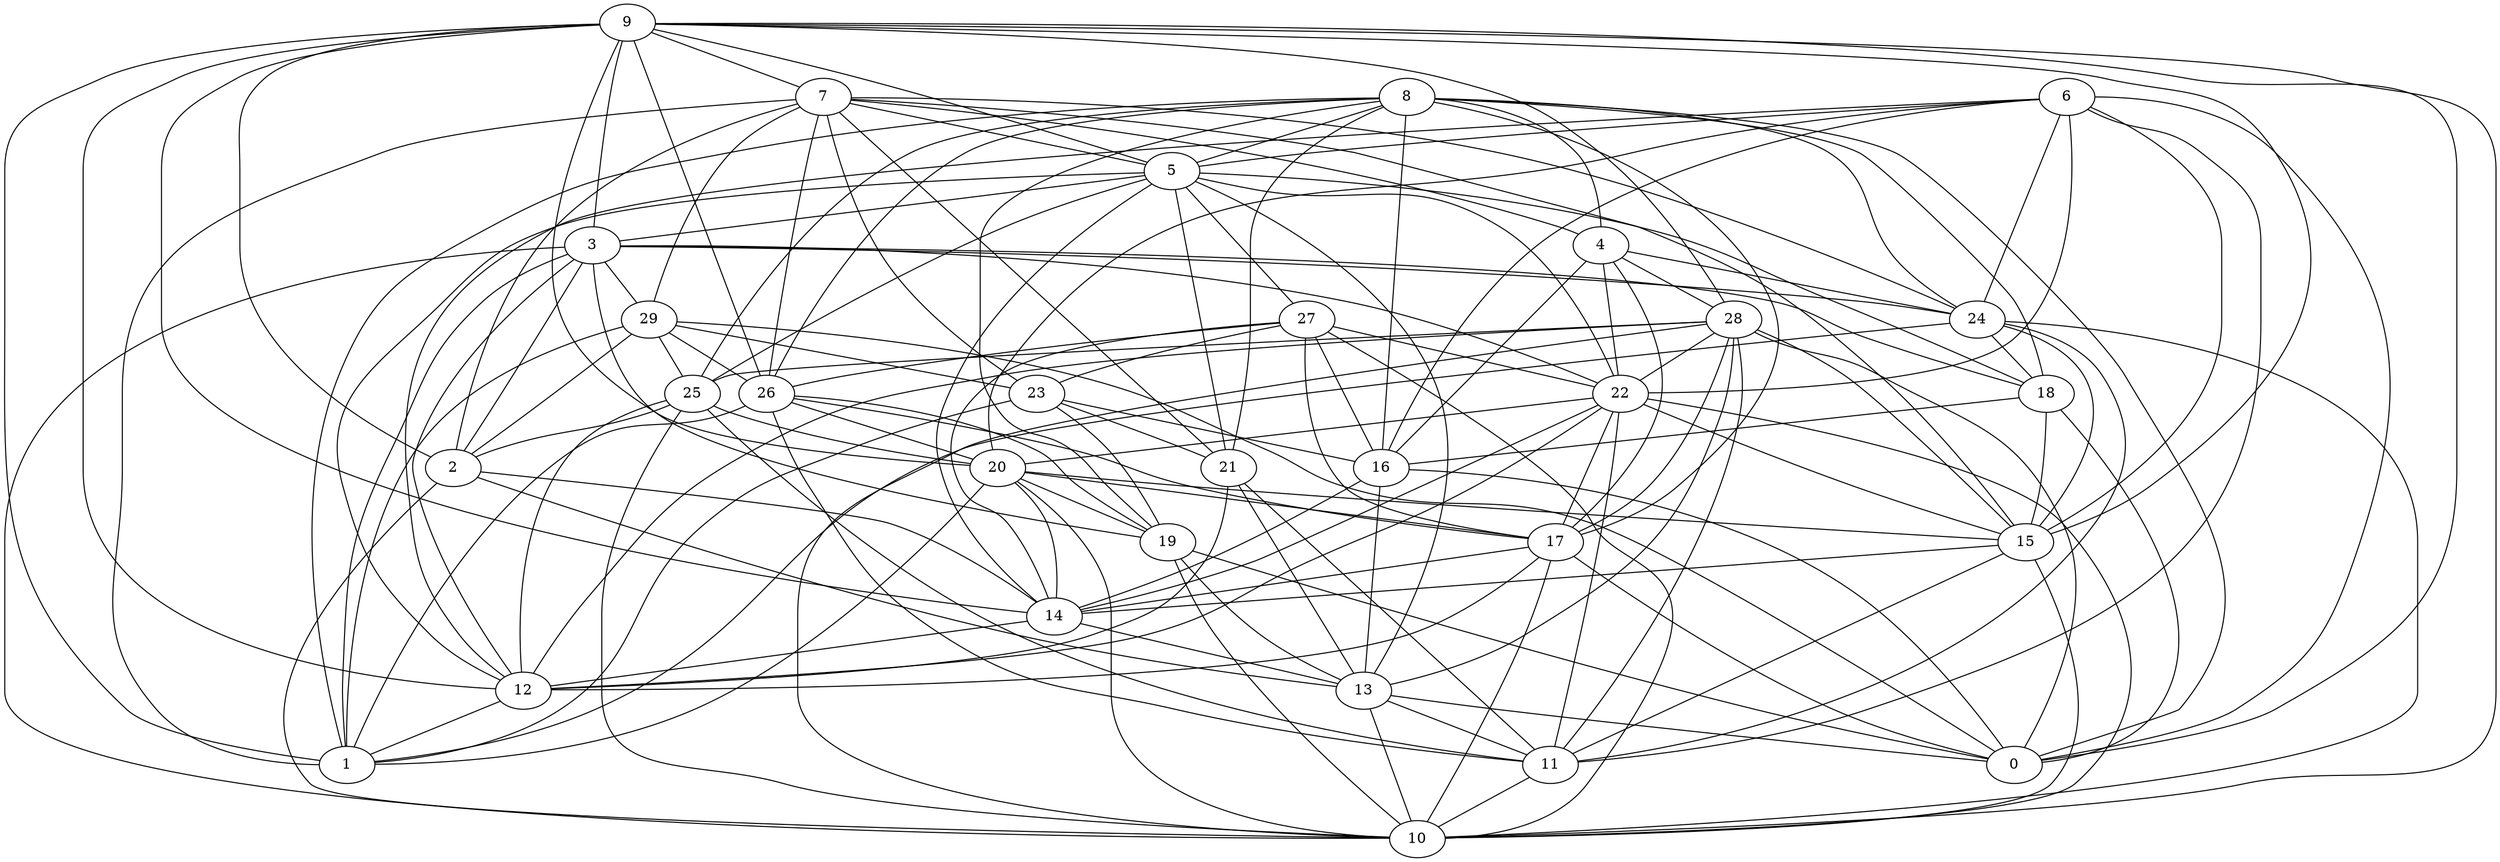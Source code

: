 digraph GG_graph {

subgraph G_graph {
edge [color = black]
"28" -> "25" [dir = none]
"28" -> "17" [dir = none]
"28" -> "15" [dir = none]
"4" -> "17" [dir = none]
"4" -> "28" [dir = none]
"4" -> "22" [dir = none]
"4" -> "24" [dir = none]
"9" -> "15" [dir = none]
"9" -> "0" [dir = none]
"9" -> "10" [dir = none]
"9" -> "14" [dir = none]
"9" -> "20" [dir = none]
"9" -> "26" [dir = none]
"9" -> "3" [dir = none]
"9" -> "5" [dir = none]
"9" -> "28" [dir = none]
"17" -> "10" [dir = none]
"17" -> "12" [dir = none]
"22" -> "14" [dir = none]
"22" -> "17" [dir = none]
"22" -> "10" [dir = none]
"24" -> "1" [dir = none]
"24" -> "15" [dir = none]
"24" -> "10" [dir = none]
"24" -> "11" [dir = none]
"19" -> "10" [dir = none]
"19" -> "0" [dir = none]
"26" -> "20" [dir = none]
"26" -> "17" [dir = none]
"26" -> "1" [dir = none]
"26" -> "19" [dir = none]
"14" -> "13" [dir = none]
"16" -> "13" [dir = none]
"6" -> "12" [dir = none]
"6" -> "16" [dir = none]
"6" -> "0" [dir = none]
"6" -> "15" [dir = none]
"6" -> "24" [dir = none]
"6" -> "5" [dir = none]
"3" -> "24" [dir = none]
"3" -> "22" [dir = none]
"3" -> "2" [dir = none]
"3" -> "29" [dir = none]
"8" -> "17" [dir = none]
"8" -> "1" [dir = none]
"8" -> "16" [dir = none]
"8" -> "24" [dir = none]
"8" -> "26" [dir = none]
"8" -> "25" [dir = none]
"29" -> "25" [dir = none]
"29" -> "26" [dir = none]
"29" -> "1" [dir = none]
"13" -> "11" [dir = none]
"13" -> "10" [dir = none]
"13" -> "0" [dir = none]
"20" -> "15" [dir = none]
"11" -> "10" [dir = none]
"18" -> "16" [dir = none]
"18" -> "0" [dir = none]
"7" -> "2" [dir = none]
"7" -> "5" [dir = none]
"7" -> "4" [dir = none]
"7" -> "15" [dir = none]
"7" -> "29" [dir = none]
"7" -> "24" [dir = none]
"27" -> "23" [dir = none]
"27" -> "14" [dir = none]
"27" -> "26" [dir = none]
"27" -> "10" [dir = none]
"5" -> "13" [dir = none]
"5" -> "27" [dir = none]
"5" -> "3" [dir = none]
"5" -> "18" [dir = none]
"5" -> "14" [dir = none]
"5" -> "25" [dir = none]
"25" -> "11" [dir = none]
"25" -> "20" [dir = none]
"25" -> "12" [dir = none]
"2" -> "14" [dir = none]
"2" -> "13" [dir = none]
"2" -> "10" [dir = none]
"21" -> "12" [dir = none]
"21" -> "11" [dir = none]
"23" -> "21" [dir = none]
"23" -> "1" [dir = none]
"23" -> "16" [dir = none]
"12" -> "1" [dir = none]
"7" -> "23" [dir = none]
"29" -> "23" [dir = none]
"7" -> "21" [dir = none]
"4" -> "16" [dir = none]
"3" -> "19" [dir = none]
"8" -> "5" [dir = none]
"21" -> "13" [dir = none]
"28" -> "10" [dir = none]
"22" -> "15" [dir = none]
"7" -> "1" [dir = none]
"17" -> "14" [dir = none]
"20" -> "10" [dir = none]
"5" -> "12" [dir = none]
"5" -> "21" [dir = none]
"28" -> "22" [dir = none]
"14" -> "12" [dir = none]
"3" -> "12" [dir = none]
"22" -> "20" [dir = none]
"15" -> "10" [dir = none]
"8" -> "18" [dir = none]
"9" -> "2" [dir = none]
"6" -> "22" [dir = none]
"15" -> "14" [dir = none]
"5" -> "22" [dir = none]
"20" -> "14" [dir = none]
"23" -> "19" [dir = none]
"3" -> "18" [dir = none]
"8" -> "21" [dir = none]
"15" -> "11" [dir = none]
"3" -> "1" [dir = none]
"25" -> "2" [dir = none]
"29" -> "0" [dir = none]
"26" -> "11" [dir = none]
"9" -> "7" [dir = none]
"24" -> "18" [dir = none]
"28" -> "0" [dir = none]
"9" -> "12" [dir = none]
"28" -> "11" [dir = none]
"28" -> "12" [dir = none]
"22" -> "11" [dir = none]
"25" -> "10" [dir = none]
"22" -> "12" [dir = none]
"16" -> "0" [dir = none]
"27" -> "16" [dir = none]
"27" -> "17" [dir = none]
"18" -> "15" [dir = none]
"19" -> "13" [dir = none]
"28" -> "13" [dir = none]
"8" -> "19" [dir = none]
"8" -> "0" [dir = none]
"6" -> "11" [dir = none]
"27" -> "22" [dir = none]
"7" -> "26" [dir = none]
"20" -> "1" [dir = none]
"6" -> "20" [dir = none]
"16" -> "14" [dir = none]
"17" -> "0" [dir = none]
"29" -> "2" [dir = none]
"3" -> "10" [dir = none]
"20" -> "17" [dir = none]
"9" -> "1" [dir = none]
"20" -> "19" [dir = none]
"8" -> "4" [dir = none]
}

}
